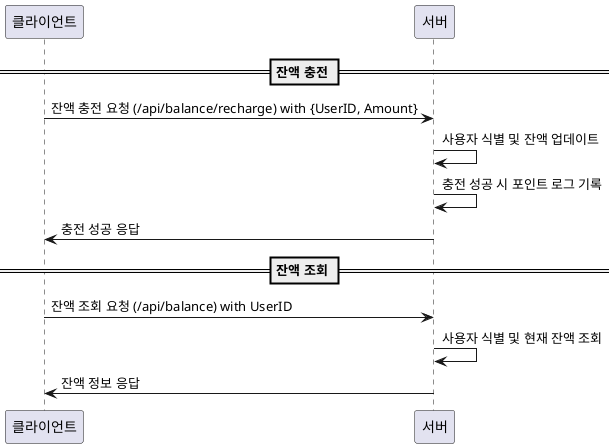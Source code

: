@startuml
participant "클라이언트" as Client
participant "서버" as Server

== 잔액 충전 ==
Client -> Server: 잔액 충전 요청 (/api/balance/recharge) with {UserID, Amount}
Server -> Server: 사용자 식별 및 잔액 업데이트
Server -> Server: 충전 성공 시 포인트 로그 기록
Server -> Client: 충전 성공 응답

== 잔액 조회 ==
Client -> Server: 잔액 조회 요청 (/api/balance) with UserID
Server -> Server: 사용자 식별 및 현재 잔액 조회
Server -> Client: 잔액 정보 응답

@enduml
